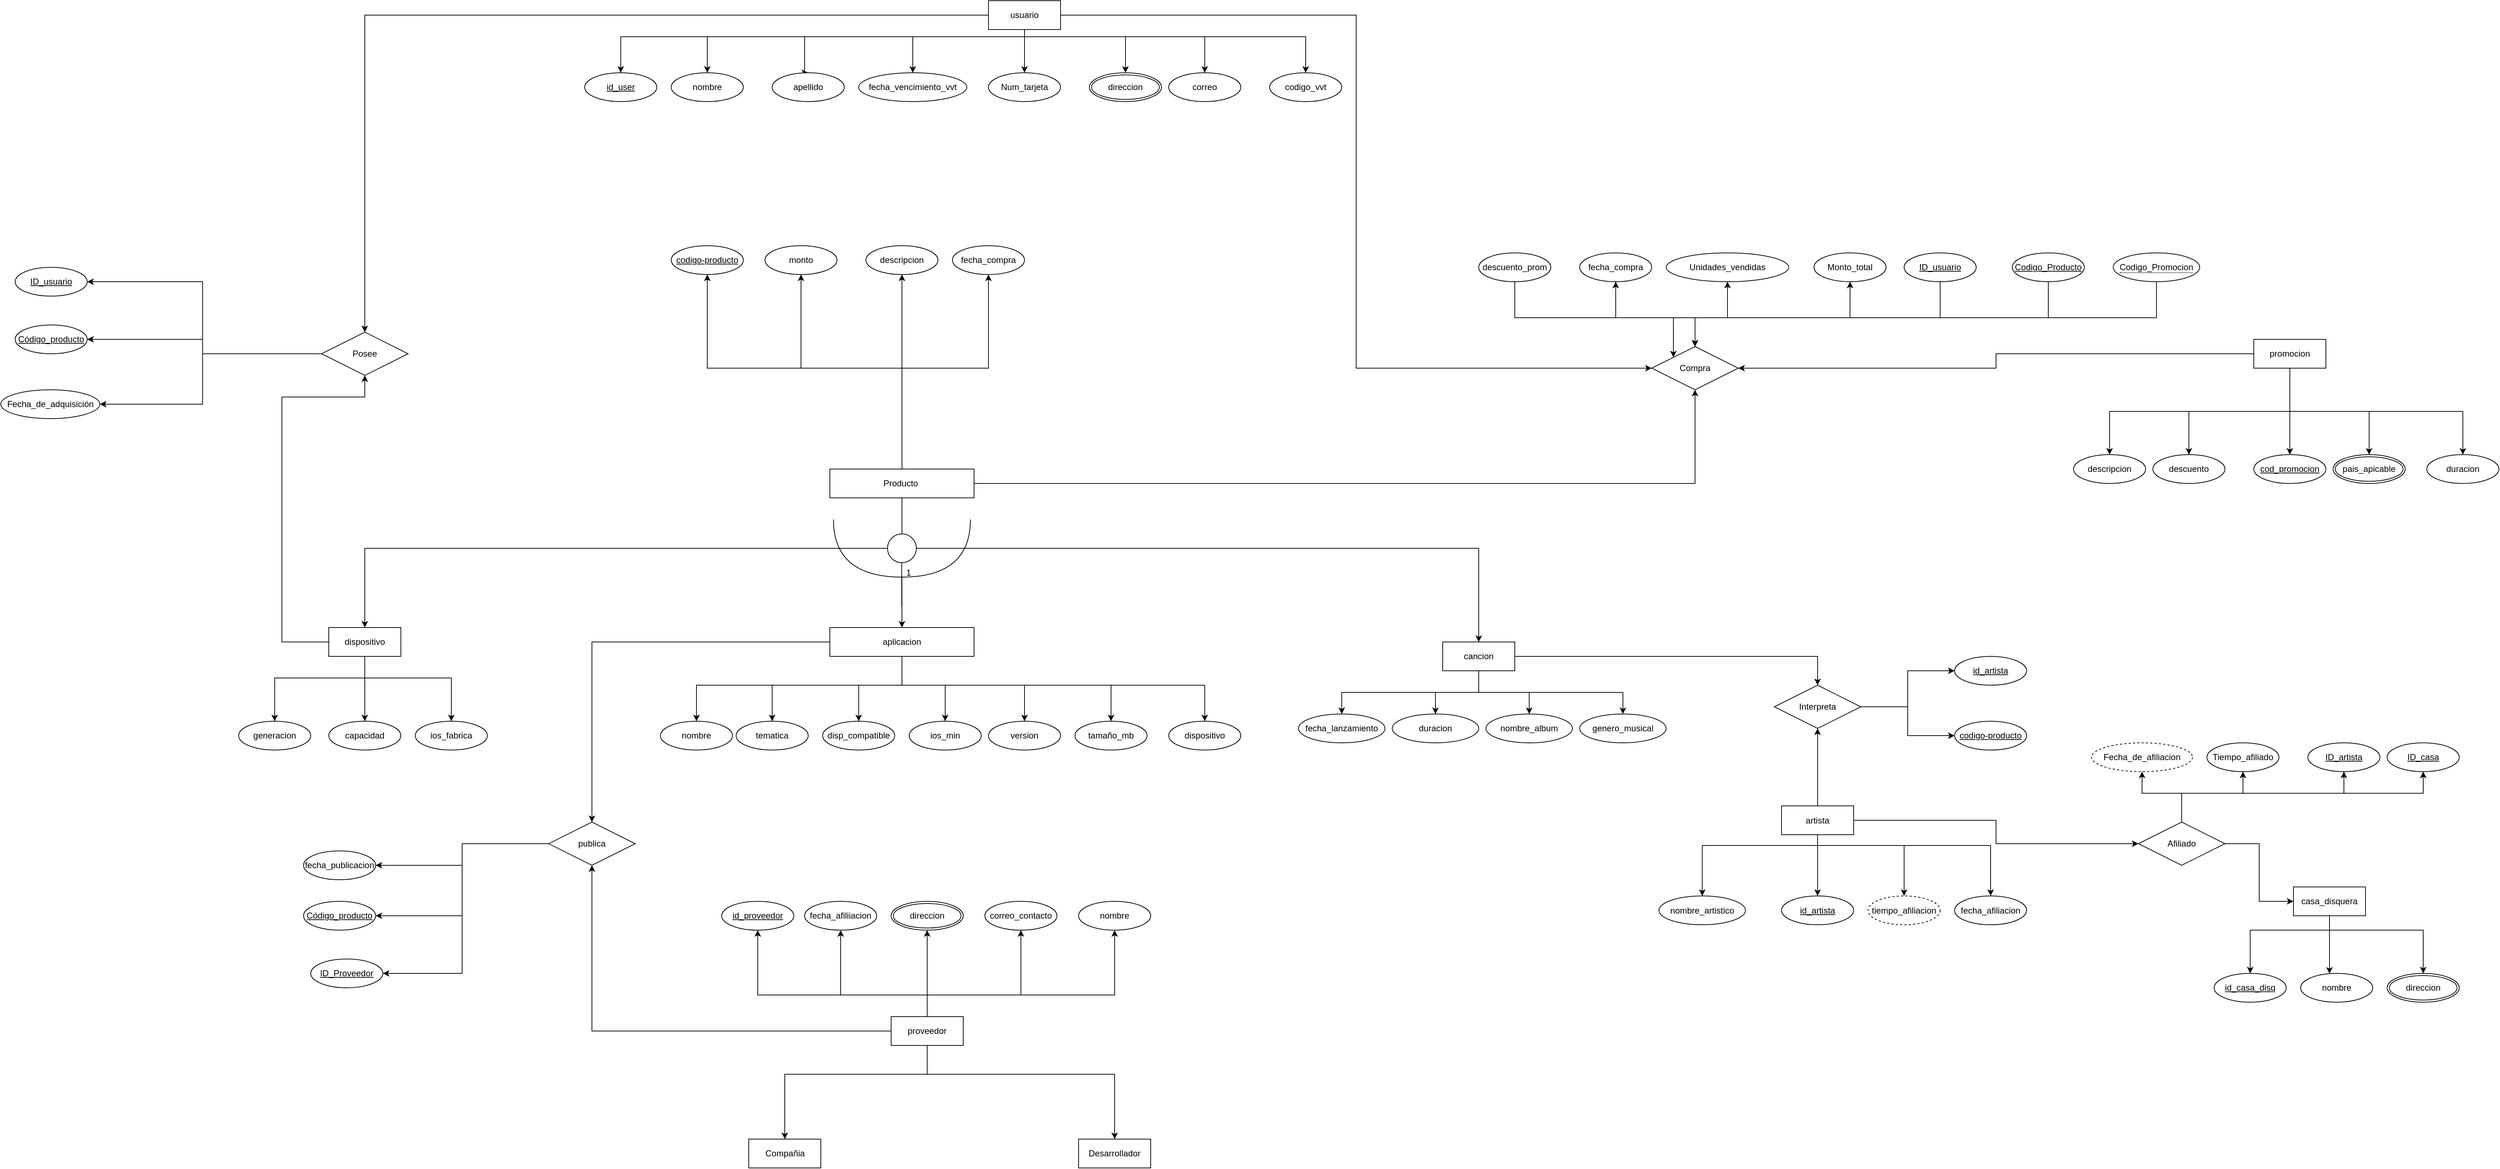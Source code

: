 <mxfile version="22.0.4" type="github">
  <diagram id="R2lEEEUBdFMjLlhIrx00" name="Page-1">
    <mxGraphModel dx="6270" dy="4031" grid="1" gridSize="10" guides="1" tooltips="1" connect="1" arrows="1" fold="1" page="1" pageScale="1" pageWidth="850" pageHeight="1100" math="0" shadow="0" extFonts="Permanent Marker^https://fonts.googleapis.com/css?family=Permanent+Marker">
      <root>
        <mxCell id="0" />
        <mxCell id="1" parent="0" />
        <mxCell id="okfHJRJLw9p0DzePVC-P-49" style="edgeStyle=orthogonalEdgeStyle;rounded=0;orthogonalLoop=1;jettySize=auto;html=1;entryX=0.5;entryY=0;entryDx=0;entryDy=0;" edge="1" parent="1" source="SSo1Bui5Lx6O3HchYfqY-19" target="okfHJRJLw9p0DzePVC-P-40">
          <mxGeometry relative="1" as="geometry">
            <Array as="points">
              <mxPoint x="-940" y="-510" />
              <mxPoint x="-1000" y="-510" />
            </Array>
          </mxGeometry>
        </mxCell>
        <mxCell id="okfHJRJLw9p0DzePVC-P-50" style="edgeStyle=orthogonalEdgeStyle;rounded=0;orthogonalLoop=1;jettySize=auto;html=1;entryX=0.5;entryY=0;entryDx=0;entryDy=0;" edge="1" parent="1" source="SSo1Bui5Lx6O3HchYfqY-19" target="okfHJRJLw9p0DzePVC-P-41">
          <mxGeometry relative="1" as="geometry">
            <Array as="points">
              <mxPoint x="-940" y="-510" />
              <mxPoint x="-880" y="-510" />
            </Array>
          </mxGeometry>
        </mxCell>
        <mxCell id="okfHJRJLw9p0DzePVC-P-51" style="edgeStyle=orthogonalEdgeStyle;rounded=0;orthogonalLoop=1;jettySize=auto;html=1;entryX=0.5;entryY=0;entryDx=0;entryDy=0;" edge="1" parent="1" source="SSo1Bui5Lx6O3HchYfqY-19" target="okfHJRJLw9p0DzePVC-P-39">
          <mxGeometry relative="1" as="geometry">
            <Array as="points">
              <mxPoint x="-940" y="-510" />
              <mxPoint x="-1120" y="-510" />
            </Array>
          </mxGeometry>
        </mxCell>
        <mxCell id="okfHJRJLw9p0DzePVC-P-52" style="edgeStyle=orthogonalEdgeStyle;rounded=0;orthogonalLoop=1;jettySize=auto;html=1;entryX=0.5;entryY=0;entryDx=0;entryDy=0;" edge="1" parent="1" source="SSo1Bui5Lx6O3HchYfqY-19" target="okfHJRJLw9p0DzePVC-P-37">
          <mxGeometry relative="1" as="geometry">
            <Array as="points">
              <mxPoint x="-940" y="-510" />
              <mxPoint x="-1225" y="-510" />
            </Array>
          </mxGeometry>
        </mxCell>
        <mxCell id="okfHJRJLw9p0DzePVC-P-53" style="edgeStyle=orthogonalEdgeStyle;rounded=0;orthogonalLoop=1;jettySize=auto;html=1;entryX=0.5;entryY=0;entryDx=0;entryDy=0;" edge="1" parent="1" source="SSo1Bui5Lx6O3HchYfqY-19" target="okfHJRJLw9p0DzePVC-P-42">
          <mxGeometry relative="1" as="geometry">
            <Array as="points">
              <mxPoint x="-940" y="-510" />
              <mxPoint x="-770" y="-510" />
            </Array>
          </mxGeometry>
        </mxCell>
        <mxCell id="okfHJRJLw9p0DzePVC-P-54" style="edgeStyle=orthogonalEdgeStyle;rounded=0;orthogonalLoop=1;jettySize=auto;html=1;entryX=0.5;entryY=0;entryDx=0;entryDy=0;" edge="1" parent="1" source="SSo1Bui5Lx6O3HchYfqY-19" target="okfHJRJLw9p0DzePVC-P-43">
          <mxGeometry relative="1" as="geometry">
            <Array as="points">
              <mxPoint x="-940" y="-510" />
              <mxPoint x="-650" y="-510" />
            </Array>
          </mxGeometry>
        </mxCell>
        <mxCell id="okfHJRJLw9p0DzePVC-P-55" style="edgeStyle=orthogonalEdgeStyle;rounded=0;orthogonalLoop=1;jettySize=auto;html=1;entryX=0.5;entryY=0;entryDx=0;entryDy=0;" edge="1" parent="1" source="SSo1Bui5Lx6O3HchYfqY-19" target="okfHJRJLw9p0DzePVC-P-44">
          <mxGeometry relative="1" as="geometry">
            <Array as="points">
              <mxPoint x="-940" y="-510" />
              <mxPoint x="-520" y="-510" />
            </Array>
          </mxGeometry>
        </mxCell>
        <mxCell id="okfHJRJLw9p0DzePVC-P-164" style="edgeStyle=orthogonalEdgeStyle;rounded=0;orthogonalLoop=1;jettySize=auto;html=1;entryX=0.5;entryY=0;entryDx=0;entryDy=0;" edge="1" parent="1" source="SSo1Bui5Lx6O3HchYfqY-19" target="okfHJRJLw9p0DzePVC-P-149">
          <mxGeometry relative="1" as="geometry" />
        </mxCell>
        <mxCell id="SSo1Bui5Lx6O3HchYfqY-19" value="aplicacion" style="whiteSpace=wrap;html=1;align=center;labelBackgroundColor=none;" parent="1" vertex="1">
          <mxGeometry x="-1040" y="-590" width="200" height="40" as="geometry" />
        </mxCell>
        <mxCell id="okfHJRJLw9p0DzePVC-P-72" style="edgeStyle=orthogonalEdgeStyle;rounded=0;orthogonalLoop=1;jettySize=auto;html=1;entryX=0.5;entryY=0;entryDx=0;entryDy=0;" edge="1" parent="1" source="SSo1Bui5Lx6O3HchYfqY-37" target="SSo1Bui5Lx6O3HchYfqY-38">
          <mxGeometry relative="1" as="geometry">
            <Array as="points">
              <mxPoint x="-770" y="-1410" />
              <mxPoint x="-1330" y="-1410" />
            </Array>
          </mxGeometry>
        </mxCell>
        <mxCell id="okfHJRJLw9p0DzePVC-P-75" style="edgeStyle=orthogonalEdgeStyle;rounded=0;orthogonalLoop=1;jettySize=auto;html=1;" edge="1" parent="1" source="SSo1Bui5Lx6O3HchYfqY-37" target="okfHJRJLw9p0DzePVC-P-71">
          <mxGeometry relative="1" as="geometry">
            <Array as="points">
              <mxPoint x="-770" y="-1410" />
              <mxPoint x="-1210" y="-1410" />
            </Array>
          </mxGeometry>
        </mxCell>
        <mxCell id="okfHJRJLw9p0DzePVC-P-76" style="edgeStyle=orthogonalEdgeStyle;rounded=0;orthogonalLoop=1;jettySize=auto;html=1;entryX=0.5;entryY=0;entryDx=0;entryDy=0;" edge="1" parent="1" source="SSo1Bui5Lx6O3HchYfqY-37" target="okfHJRJLw9p0DzePVC-P-84">
          <mxGeometry relative="1" as="geometry">
            <mxPoint x="-1075" y="-1360.0" as="targetPoint" />
            <Array as="points">
              <mxPoint x="-770" y="-1410" />
              <mxPoint x="-1075" y="-1410" />
            </Array>
          </mxGeometry>
        </mxCell>
        <mxCell id="okfHJRJLw9p0DzePVC-P-77" style="edgeStyle=orthogonalEdgeStyle;rounded=0;orthogonalLoop=1;jettySize=auto;html=1;entryX=0.5;entryY=0;entryDx=0;entryDy=0;" edge="1" parent="1" source="SSo1Bui5Lx6O3HchYfqY-37" target="okfHJRJLw9p0DzePVC-P-91">
          <mxGeometry relative="1" as="geometry">
            <mxPoint x="-925" y="-1360" as="targetPoint" />
            <Array as="points">
              <mxPoint x="-770" y="-1410" />
              <mxPoint x="-925" y="-1410" />
            </Array>
          </mxGeometry>
        </mxCell>
        <mxCell id="okfHJRJLw9p0DzePVC-P-78" style="edgeStyle=orthogonalEdgeStyle;rounded=0;orthogonalLoop=1;jettySize=auto;html=1;entryX=0.5;entryY=0;entryDx=0;entryDy=0;" edge="1" parent="1" source="SSo1Bui5Lx6O3HchYfqY-37" target="okfHJRJLw9p0DzePVC-P-83">
          <mxGeometry relative="1" as="geometry">
            <mxPoint x="-630" y="-1360.0" as="targetPoint" />
            <Array as="points">
              <mxPoint x="-770" y="-1410" />
              <mxPoint x="-630" y="-1410" />
            </Array>
          </mxGeometry>
        </mxCell>
        <mxCell id="okfHJRJLw9p0DzePVC-P-79" style="edgeStyle=orthogonalEdgeStyle;rounded=0;orthogonalLoop=1;jettySize=auto;html=1;entryX=0.5;entryY=0;entryDx=0;entryDy=0;" edge="1" parent="1" source="SSo1Bui5Lx6O3HchYfqY-37" target="SSo1Bui5Lx6O3HchYfqY-47">
          <mxGeometry relative="1" as="geometry">
            <Array as="points">
              <mxPoint x="-770" y="-1410" />
              <mxPoint x="-520" y="-1410" />
            </Array>
          </mxGeometry>
        </mxCell>
        <mxCell id="okfHJRJLw9p0DzePVC-P-82" style="edgeStyle=orthogonalEdgeStyle;rounded=0;orthogonalLoop=1;jettySize=auto;html=1;entryX=0.5;entryY=0;entryDx=0;entryDy=0;" edge="1" parent="1" source="SSo1Bui5Lx6O3HchYfqY-37" target="okfHJRJLw9p0DzePVC-P-85">
          <mxGeometry relative="1" as="geometry">
            <mxPoint x="-770" y="-1350.0" as="targetPoint" />
          </mxGeometry>
        </mxCell>
        <mxCell id="okfHJRJLw9p0DzePVC-P-89" style="edgeStyle=orthogonalEdgeStyle;rounded=0;orthogonalLoop=1;jettySize=auto;html=1;entryX=0.5;entryY=0;entryDx=0;entryDy=0;" edge="1" parent="1" source="SSo1Bui5Lx6O3HchYfqY-37" target="SSo1Bui5Lx6O3HchYfqY-52">
          <mxGeometry relative="1" as="geometry">
            <Array as="points">
              <mxPoint x="-770" y="-1410" />
              <mxPoint x="-380" y="-1410" />
            </Array>
          </mxGeometry>
        </mxCell>
        <mxCell id="okfHJRJLw9p0DzePVC-P-174" style="edgeStyle=orthogonalEdgeStyle;rounded=0;orthogonalLoop=1;jettySize=auto;html=1;entryX=0;entryY=0.5;entryDx=0;entryDy=0;" edge="1" parent="1" source="SSo1Bui5Lx6O3HchYfqY-37" target="okfHJRJLw9p0DzePVC-P-124">
          <mxGeometry relative="1" as="geometry" />
        </mxCell>
        <mxCell id="okfHJRJLw9p0DzePVC-P-176" style="edgeStyle=orthogonalEdgeStyle;rounded=0;orthogonalLoop=1;jettySize=auto;html=1;entryX=0.5;entryY=0;entryDx=0;entryDy=0;" edge="1" parent="1" source="SSo1Bui5Lx6O3HchYfqY-37" target="okfHJRJLw9p0DzePVC-P-175">
          <mxGeometry relative="1" as="geometry" />
        </mxCell>
        <mxCell id="SSo1Bui5Lx6O3HchYfqY-37" value="usuario" style="whiteSpace=wrap;html=1;align=center;labelBackgroundColor=none;" parent="1" vertex="1">
          <mxGeometry x="-820" y="-1460" width="100" height="40" as="geometry" />
        </mxCell>
        <mxCell id="SSo1Bui5Lx6O3HchYfqY-38" value="id_user" style="ellipse;whiteSpace=wrap;html=1;align=center;fontStyle=4;labelBackgroundColor=none;" parent="1" vertex="1">
          <mxGeometry x="-1380" y="-1360" width="100" height="40" as="geometry" />
        </mxCell>
        <mxCell id="SSo1Bui5Lx6O3HchYfqY-47" value="correo" style="ellipse;whiteSpace=wrap;html=1;align=center;labelBackgroundColor=none;" parent="1" vertex="1">
          <mxGeometry x="-570" y="-1360" width="100" height="40" as="geometry" />
        </mxCell>
        <mxCell id="SSo1Bui5Lx6O3HchYfqY-52" value="codigo_vvt" style="ellipse;whiteSpace=wrap;html=1;align=center;labelBackgroundColor=none;" parent="1" vertex="1">
          <mxGeometry x="-430" y="-1360" width="100" height="40" as="geometry" />
        </mxCell>
        <mxCell id="okfHJRJLw9p0DzePVC-P-32" style="edgeStyle=orthogonalEdgeStyle;rounded=0;orthogonalLoop=1;jettySize=auto;html=1;entryX=0.5;entryY=0;entryDx=0;entryDy=0;" edge="1" parent="1" source="SSo1Bui5Lx6O3HchYfqY-58" target="okfHJRJLw9p0DzePVC-P-31">
          <mxGeometry relative="1" as="geometry">
            <Array as="points">
              <mxPoint x="-1685" y="-520" />
              <mxPoint x="-1810" y="-520" />
            </Array>
          </mxGeometry>
        </mxCell>
        <mxCell id="okfHJRJLw9p0DzePVC-P-34" style="edgeStyle=orthogonalEdgeStyle;rounded=0;orthogonalLoop=1;jettySize=auto;html=1;entryX=0.5;entryY=0;entryDx=0;entryDy=0;" edge="1" parent="1" source="SSo1Bui5Lx6O3HchYfqY-58" target="okfHJRJLw9p0DzePVC-P-33">
          <mxGeometry relative="1" as="geometry" />
        </mxCell>
        <mxCell id="okfHJRJLw9p0DzePVC-P-36" style="edgeStyle=orthogonalEdgeStyle;rounded=0;orthogonalLoop=1;jettySize=auto;html=1;entryX=0.5;entryY=0;entryDx=0;entryDy=0;" edge="1" parent="1" source="SSo1Bui5Lx6O3HchYfqY-58" target="okfHJRJLw9p0DzePVC-P-35">
          <mxGeometry relative="1" as="geometry">
            <Array as="points">
              <mxPoint x="-1685" y="-520" />
              <mxPoint x="-1565" y="-520" />
            </Array>
          </mxGeometry>
        </mxCell>
        <mxCell id="okfHJRJLw9p0DzePVC-P-177" style="edgeStyle=orthogonalEdgeStyle;rounded=0;orthogonalLoop=1;jettySize=auto;html=1;entryX=0.5;entryY=1;entryDx=0;entryDy=0;" edge="1" parent="1" source="SSo1Bui5Lx6O3HchYfqY-58" target="okfHJRJLw9p0DzePVC-P-175">
          <mxGeometry relative="1" as="geometry">
            <Array as="points">
              <mxPoint x="-1800" y="-570" />
              <mxPoint x="-1800" y="-910" />
              <mxPoint x="-1685" y="-910" />
            </Array>
          </mxGeometry>
        </mxCell>
        <mxCell id="SSo1Bui5Lx6O3HchYfqY-58" value="dispositivo" style="whiteSpace=wrap;html=1;align=center;labelBackgroundColor=none;" parent="1" vertex="1">
          <mxGeometry x="-1735" y="-590" width="100" height="40" as="geometry" />
        </mxCell>
        <mxCell id="SSo1Bui5Lx6O3HchYfqY-87" style="edgeStyle=orthogonalEdgeStyle;rounded=0;orthogonalLoop=1;jettySize=auto;html=1;labelBackgroundColor=none;fontColor=default;" parent="1" source="SSo1Bui5Lx6O3HchYfqY-84" target="SSo1Bui5Lx6O3HchYfqY-86" edge="1">
          <mxGeometry relative="1" as="geometry" />
        </mxCell>
        <mxCell id="SSo1Bui5Lx6O3HchYfqY-90" style="edgeStyle=orthogonalEdgeStyle;rounded=0;orthogonalLoop=1;jettySize=auto;html=1;labelBackgroundColor=none;fontColor=default;entryX=0.5;entryY=0;entryDx=0;entryDy=0;" parent="1" source="SSo1Bui5Lx6O3HchYfqY-84" target="SSo1Bui5Lx6O3HchYfqY-89" edge="1">
          <mxGeometry relative="1" as="geometry">
            <Array as="points">
              <mxPoint x="985" y="-890" />
              <mxPoint x="1225" y="-890" />
            </Array>
          </mxGeometry>
        </mxCell>
        <mxCell id="SSo1Bui5Lx6O3HchYfqY-92" style="edgeStyle=orthogonalEdgeStyle;rounded=0;orthogonalLoop=1;jettySize=auto;html=1;labelBackgroundColor=none;fontColor=default;entryX=0.5;entryY=0;entryDx=0;entryDy=0;" parent="1" source="SSo1Bui5Lx6O3HchYfqY-84" target="SSo1Bui5Lx6O3HchYfqY-91" edge="1">
          <mxGeometry relative="1" as="geometry">
            <Array as="points">
              <mxPoint x="985" y="-890" />
              <mxPoint x="735" y="-890" />
            </Array>
          </mxGeometry>
        </mxCell>
        <mxCell id="SSo1Bui5Lx6O3HchYfqY-94" style="edgeStyle=orthogonalEdgeStyle;rounded=0;orthogonalLoop=1;jettySize=auto;html=1;labelBackgroundColor=none;fontColor=default;" parent="1" source="SSo1Bui5Lx6O3HchYfqY-84" target="SSo1Bui5Lx6O3HchYfqY-93" edge="1">
          <mxGeometry relative="1" as="geometry">
            <Array as="points">
              <mxPoint x="985" y="-890" />
              <mxPoint x="845" y="-890" />
            </Array>
          </mxGeometry>
        </mxCell>
        <mxCell id="jsPNZrVTcMgxIfO3t_Fd-16" style="edgeStyle=orthogonalEdgeStyle;rounded=0;orthogonalLoop=1;jettySize=auto;html=1;entryX=0.5;entryY=0;entryDx=0;entryDy=0;labelBackgroundColor=none;fontColor=default;" parent="1" source="SSo1Bui5Lx6O3HchYfqY-84" target="jsPNZrVTcMgxIfO3t_Fd-15" edge="1">
          <mxGeometry relative="1" as="geometry">
            <Array as="points">
              <mxPoint x="985" y="-890" />
              <mxPoint x="1095" y="-890" />
            </Array>
          </mxGeometry>
        </mxCell>
        <mxCell id="okfHJRJLw9p0DzePVC-P-147" style="edgeStyle=orthogonalEdgeStyle;rounded=0;orthogonalLoop=1;jettySize=auto;html=1;entryX=1;entryY=0.5;entryDx=0;entryDy=0;" edge="1" parent="1" source="SSo1Bui5Lx6O3HchYfqY-84" target="okfHJRJLw9p0DzePVC-P-124">
          <mxGeometry relative="1" as="geometry" />
        </mxCell>
        <mxCell id="SSo1Bui5Lx6O3HchYfqY-84" value="promocion" style="whiteSpace=wrap;html=1;align=center;labelBackgroundColor=none;" parent="1" vertex="1">
          <mxGeometry x="935" y="-990" width="100" height="40" as="geometry" />
        </mxCell>
        <mxCell id="SSo1Bui5Lx6O3HchYfqY-86" value="cod_promocion" style="ellipse;whiteSpace=wrap;html=1;align=center;fontStyle=4;labelBackgroundColor=none;" parent="1" vertex="1">
          <mxGeometry x="935" y="-830" width="100" height="40" as="geometry" />
        </mxCell>
        <mxCell id="SSo1Bui5Lx6O3HchYfqY-89" value="duracion" style="ellipse;whiteSpace=wrap;html=1;align=center;labelBackgroundColor=none;" parent="1" vertex="1">
          <mxGeometry x="1175" y="-830" width="100" height="40" as="geometry" />
        </mxCell>
        <mxCell id="SSo1Bui5Lx6O3HchYfqY-91" value="descripcion" style="ellipse;whiteSpace=wrap;html=1;align=center;labelBackgroundColor=none;" parent="1" vertex="1">
          <mxGeometry x="685" y="-830" width="100" height="40" as="geometry" />
        </mxCell>
        <mxCell id="SSo1Bui5Lx6O3HchYfqY-93" value="descuento" style="ellipse;whiteSpace=wrap;html=1;align=center;labelBackgroundColor=none;" parent="1" vertex="1">
          <mxGeometry x="795" y="-830" width="100" height="40" as="geometry" />
        </mxCell>
        <mxCell id="okfHJRJLw9p0DzePVC-P-61" style="edgeStyle=orthogonalEdgeStyle;rounded=0;orthogonalLoop=1;jettySize=auto;html=1;entryX=0.5;entryY=0;entryDx=0;entryDy=0;" edge="1" parent="1" source="SSo1Bui5Lx6O3HchYfqY-98" target="okfHJRJLw9p0DzePVC-P-56">
          <mxGeometry relative="1" as="geometry">
            <Array as="points">
              <mxPoint x="-140" y="-500" />
              <mxPoint x="-330" y="-500" />
            </Array>
          </mxGeometry>
        </mxCell>
        <mxCell id="okfHJRJLw9p0DzePVC-P-62" style="edgeStyle=orthogonalEdgeStyle;rounded=0;orthogonalLoop=1;jettySize=auto;html=1;entryX=0.5;entryY=0;entryDx=0;entryDy=0;" edge="1" parent="1" source="SSo1Bui5Lx6O3HchYfqY-98" target="okfHJRJLw9p0DzePVC-P-57">
          <mxGeometry relative="1" as="geometry" />
        </mxCell>
        <mxCell id="okfHJRJLw9p0DzePVC-P-63" style="edgeStyle=orthogonalEdgeStyle;rounded=0;orthogonalLoop=1;jettySize=auto;html=1;entryX=0.5;entryY=0;entryDx=0;entryDy=0;" edge="1" parent="1" source="SSo1Bui5Lx6O3HchYfqY-98" target="okfHJRJLw9p0DzePVC-P-58">
          <mxGeometry relative="1" as="geometry" />
        </mxCell>
        <mxCell id="okfHJRJLw9p0DzePVC-P-64" style="edgeStyle=orthogonalEdgeStyle;rounded=0;orthogonalLoop=1;jettySize=auto;html=1;" edge="1" parent="1" source="SSo1Bui5Lx6O3HchYfqY-98" target="okfHJRJLw9p0DzePVC-P-59">
          <mxGeometry relative="1" as="geometry">
            <Array as="points">
              <mxPoint x="-140" y="-500" />
              <mxPoint x="60" y="-500" />
            </Array>
          </mxGeometry>
        </mxCell>
        <mxCell id="okfHJRJLw9p0DzePVC-P-188" style="edgeStyle=orthogonalEdgeStyle;rounded=0;orthogonalLoop=1;jettySize=auto;html=1;entryX=0.5;entryY=0;entryDx=0;entryDy=0;" edge="1" parent="1" source="SSo1Bui5Lx6O3HchYfqY-98" target="okfHJRJLw9p0DzePVC-P-161">
          <mxGeometry relative="1" as="geometry" />
        </mxCell>
        <mxCell id="SSo1Bui5Lx6O3HchYfqY-98" value="cancion" style="whiteSpace=wrap;html=1;align=center;labelBackgroundColor=none;" parent="1" vertex="1">
          <mxGeometry x="-190" y="-570" width="100" height="40" as="geometry" />
        </mxCell>
        <mxCell id="SSo1Bui5Lx6O3HchYfqY-126" style="edgeStyle=orthogonalEdgeStyle;rounded=0;orthogonalLoop=1;jettySize=auto;html=1;labelBackgroundColor=none;fontColor=default;entryX=0.5;entryY=0;entryDx=0;entryDy=0;" parent="1" source="SSo1Bui5Lx6O3HchYfqY-113" target="SSo1Bui5Lx6O3HchYfqY-122" edge="1">
          <mxGeometry relative="1" as="geometry">
            <Array as="points">
              <mxPoint x="330" y="-287.5" />
              <mxPoint x="450" y="-287.5" />
            </Array>
          </mxGeometry>
        </mxCell>
        <mxCell id="okfHJRJLw9p0DzePVC-P-92" style="edgeStyle=orthogonalEdgeStyle;rounded=0;orthogonalLoop=1;jettySize=auto;html=1;entryX=0.5;entryY=0;entryDx=0;entryDy=0;" edge="1" parent="1" source="SSo1Bui5Lx6O3HchYfqY-113" target="SSo1Bui5Lx6O3HchYfqY-114">
          <mxGeometry relative="1" as="geometry" />
        </mxCell>
        <mxCell id="okfHJRJLw9p0DzePVC-P-93" style="edgeStyle=orthogonalEdgeStyle;rounded=0;orthogonalLoop=1;jettySize=auto;html=1;entryX=0.5;entryY=0;entryDx=0;entryDy=0;" edge="1" parent="1" source="SSo1Bui5Lx6O3HchYfqY-113" target="SSo1Bui5Lx6O3HchYfqY-116">
          <mxGeometry relative="1" as="geometry">
            <Array as="points">
              <mxPoint x="330" y="-287.5" />
              <mxPoint x="170" y="-287.5" />
            </Array>
          </mxGeometry>
        </mxCell>
        <mxCell id="okfHJRJLw9p0DzePVC-P-95" style="edgeStyle=orthogonalEdgeStyle;rounded=0;orthogonalLoop=1;jettySize=auto;html=1;entryX=0.5;entryY=0;entryDx=0;entryDy=0;" edge="1" parent="1" source="SSo1Bui5Lx6O3HchYfqY-113" target="SSo1Bui5Lx6O3HchYfqY-119">
          <mxGeometry relative="1" as="geometry">
            <Array as="points">
              <mxPoint x="330" y="-287.5" />
              <mxPoint x="570" y="-287.5" />
            </Array>
          </mxGeometry>
        </mxCell>
        <mxCell id="okfHJRJLw9p0DzePVC-P-189" style="edgeStyle=orthogonalEdgeStyle;rounded=0;orthogonalLoop=1;jettySize=auto;html=1;entryX=0.5;entryY=1;entryDx=0;entryDy=0;" edge="1" parent="1" source="SSo1Bui5Lx6O3HchYfqY-113" target="okfHJRJLw9p0DzePVC-P-161">
          <mxGeometry relative="1" as="geometry" />
        </mxCell>
        <mxCell id="okfHJRJLw9p0DzePVC-P-195" style="edgeStyle=orthogonalEdgeStyle;rounded=0;orthogonalLoop=1;jettySize=auto;html=1;entryX=0;entryY=0.5;entryDx=0;entryDy=0;" edge="1" parent="1" source="SSo1Bui5Lx6O3HchYfqY-113" target="okfHJRJLw9p0DzePVC-P-194">
          <mxGeometry relative="1" as="geometry" />
        </mxCell>
        <mxCell id="SSo1Bui5Lx6O3HchYfqY-113" value="artista&lt;br&gt;" style="whiteSpace=wrap;html=1;align=center;labelBackgroundColor=none;" parent="1" vertex="1">
          <mxGeometry x="280" y="-342.5" width="100" height="40" as="geometry" />
        </mxCell>
        <mxCell id="SSo1Bui5Lx6O3HchYfqY-114" value="id_artista" style="ellipse;whiteSpace=wrap;html=1;align=center;fontStyle=4;labelBackgroundColor=none;" parent="1" vertex="1">
          <mxGeometry x="280" y="-217.5" width="100" height="40" as="geometry" />
        </mxCell>
        <mxCell id="SSo1Bui5Lx6O3HchYfqY-116" value="nombre_artistico" style="ellipse;whiteSpace=wrap;html=1;align=center;labelBackgroundColor=none;" parent="1" vertex="1">
          <mxGeometry x="110" y="-217.5" width="120" height="40" as="geometry" />
        </mxCell>
        <mxCell id="SSo1Bui5Lx6O3HchYfqY-119" value="fecha_afiliacion" style="ellipse;whiteSpace=wrap;html=1;align=center;labelBackgroundColor=none;" parent="1" vertex="1">
          <mxGeometry x="520" y="-217.5" width="100" height="40" as="geometry" />
        </mxCell>
        <mxCell id="SSo1Bui5Lx6O3HchYfqY-122" value="tiempo_afiliacion" style="ellipse;whiteSpace=wrap;html=1;align=center;dashed=1;labelBackgroundColor=none;" parent="1" vertex="1">
          <mxGeometry x="400" y="-217.5" width="100" height="40" as="geometry" />
        </mxCell>
        <mxCell id="SSo1Bui5Lx6O3HchYfqY-129" style="edgeStyle=orthogonalEdgeStyle;rounded=0;orthogonalLoop=1;jettySize=auto;html=1;entryX=0.5;entryY=0;entryDx=0;entryDy=0;labelBackgroundColor=none;fontColor=default;" parent="1" source="SSo1Bui5Lx6O3HchYfqY-127" target="SSo1Bui5Lx6O3HchYfqY-128" edge="1">
          <mxGeometry relative="1" as="geometry">
            <Array as="points">
              <mxPoint x="1040" y="-170" />
              <mxPoint x="930" y="-170" />
            </Array>
          </mxGeometry>
        </mxCell>
        <mxCell id="SSo1Bui5Lx6O3HchYfqY-131" style="edgeStyle=orthogonalEdgeStyle;rounded=0;orthogonalLoop=1;jettySize=auto;html=1;labelBackgroundColor=none;fontColor=default;" parent="1" source="SSo1Bui5Lx6O3HchYfqY-127" target="SSo1Bui5Lx6O3HchYfqY-130" edge="1">
          <mxGeometry relative="1" as="geometry">
            <Array as="points">
              <mxPoint x="1040" y="-140" />
              <mxPoint x="1040" y="-140" />
            </Array>
          </mxGeometry>
        </mxCell>
        <mxCell id="SSo1Bui5Lx6O3HchYfqY-133" style="edgeStyle=orthogonalEdgeStyle;rounded=0;orthogonalLoop=1;jettySize=auto;html=1;entryX=0.5;entryY=0;entryDx=0;entryDy=0;labelBackgroundColor=none;fontColor=default;" parent="1" source="SSo1Bui5Lx6O3HchYfqY-127" target="SSo1Bui5Lx6O3HchYfqY-132" edge="1">
          <mxGeometry relative="1" as="geometry">
            <Array as="points">
              <mxPoint x="1040" y="-170" />
              <mxPoint x="1170" y="-170" />
            </Array>
          </mxGeometry>
        </mxCell>
        <mxCell id="SSo1Bui5Lx6O3HchYfqY-127" value="casa_disquera" style="whiteSpace=wrap;html=1;align=center;labelBackgroundColor=none;" parent="1" vertex="1">
          <mxGeometry x="990" y="-230" width="100" height="40" as="geometry" />
        </mxCell>
        <mxCell id="SSo1Bui5Lx6O3HchYfqY-128" value="id_casa_disq" style="ellipse;whiteSpace=wrap;html=1;align=center;fontStyle=4;labelBackgroundColor=none;" parent="1" vertex="1">
          <mxGeometry x="880" y="-110" width="100" height="40" as="geometry" />
        </mxCell>
        <mxCell id="SSo1Bui5Lx6O3HchYfqY-130" value="nombre" style="ellipse;whiteSpace=wrap;html=1;align=center;labelBackgroundColor=none;" parent="1" vertex="1">
          <mxGeometry x="1000" y="-110" width="100" height="40" as="geometry" />
        </mxCell>
        <mxCell id="SSo1Bui5Lx6O3HchYfqY-132" value="direccion" style="ellipse;shape=doubleEllipse;margin=3;whiteSpace=wrap;html=1;align=center;labelBackgroundColor=none;" parent="1" vertex="1">
          <mxGeometry x="1120" y="-110" width="100" height="40" as="geometry" />
        </mxCell>
        <mxCell id="jsPNZrVTcMgxIfO3t_Fd-15" value="pais_apicable" style="ellipse;shape=doubleEllipse;margin=3;whiteSpace=wrap;html=1;align=center;labelBackgroundColor=none;" parent="1" vertex="1">
          <mxGeometry x="1045" y="-830" width="100" height="40" as="geometry" />
        </mxCell>
        <mxCell id="okfHJRJLw9p0DzePVC-P-10" style="edgeStyle=orthogonalEdgeStyle;rounded=0;orthogonalLoop=1;jettySize=auto;html=1;entryX=0.5;entryY=1;entryDx=0;entryDy=0;" edge="1" parent="1" source="okfHJRJLw9p0DzePVC-P-1" target="okfHJRJLw9p0DzePVC-P-9">
          <mxGeometry relative="1" as="geometry" />
        </mxCell>
        <mxCell id="okfHJRJLw9p0DzePVC-P-20" style="edgeStyle=orthogonalEdgeStyle;rounded=0;orthogonalLoop=1;jettySize=auto;html=1;entryX=0.5;entryY=1;entryDx=0;entryDy=0;" edge="1" parent="1" source="okfHJRJLw9p0DzePVC-P-1" target="okfHJRJLw9p0DzePVC-P-23">
          <mxGeometry relative="1" as="geometry">
            <mxPoint x="-1210.0" y="-1080" as="targetPoint" />
            <Array as="points">
              <mxPoint x="-940" y="-950" />
              <mxPoint x="-1210" y="-950" />
            </Array>
          </mxGeometry>
        </mxCell>
        <mxCell id="okfHJRJLw9p0DzePVC-P-21" style="edgeStyle=orthogonalEdgeStyle;rounded=0;orthogonalLoop=1;jettySize=auto;html=1;entryX=0.5;entryY=1;entryDx=0;entryDy=0;" edge="1" parent="1" source="okfHJRJLw9p0DzePVC-P-1" target="okfHJRJLw9p0DzePVC-P-13">
          <mxGeometry relative="1" as="geometry">
            <Array as="points">
              <mxPoint x="-940" y="-950" />
              <mxPoint x="-820" y="-950" />
            </Array>
          </mxGeometry>
        </mxCell>
        <mxCell id="okfHJRJLw9p0DzePVC-P-26" style="edgeStyle=orthogonalEdgeStyle;rounded=0;orthogonalLoop=1;jettySize=auto;html=1;entryX=0.5;entryY=1;entryDx=0;entryDy=0;" edge="1" parent="1" source="okfHJRJLw9p0DzePVC-P-1" target="okfHJRJLw9p0DzePVC-P-24">
          <mxGeometry relative="1" as="geometry">
            <Array as="points">
              <mxPoint x="-940" y="-950" />
              <mxPoint x="-1080" y="-950" />
            </Array>
          </mxGeometry>
        </mxCell>
        <mxCell id="okfHJRJLw9p0DzePVC-P-45" style="edgeStyle=orthogonalEdgeStyle;rounded=0;orthogonalLoop=1;jettySize=auto;html=1;entryX=0.5;entryY=0;entryDx=0;entryDy=0;" edge="1" parent="1" source="okfHJRJLw9p0DzePVC-P-1" target="SSo1Bui5Lx6O3HchYfqY-58">
          <mxGeometry relative="1" as="geometry">
            <Array as="points">
              <mxPoint x="-940" y="-700" />
              <mxPoint x="-1685" y="-700" />
            </Array>
          </mxGeometry>
        </mxCell>
        <mxCell id="okfHJRJLw9p0DzePVC-P-46" style="edgeStyle=orthogonalEdgeStyle;rounded=0;orthogonalLoop=1;jettySize=auto;html=1;entryX=0.5;entryY=0;entryDx=0;entryDy=0;" edge="1" parent="1" source="okfHJRJLw9p0DzePVC-P-67" target="SSo1Bui5Lx6O3HchYfqY-19">
          <mxGeometry relative="1" as="geometry" />
        </mxCell>
        <mxCell id="okfHJRJLw9p0DzePVC-P-60" style="edgeStyle=orthogonalEdgeStyle;rounded=0;orthogonalLoop=1;jettySize=auto;html=1;entryX=0.5;entryY=0;entryDx=0;entryDy=0;" edge="1" parent="1" source="okfHJRJLw9p0DzePVC-P-65" target="SSo1Bui5Lx6O3HchYfqY-98">
          <mxGeometry relative="1" as="geometry">
            <Array as="points" />
          </mxGeometry>
        </mxCell>
        <mxCell id="okfHJRJLw9p0DzePVC-P-173" style="edgeStyle=orthogonalEdgeStyle;rounded=0;orthogonalLoop=1;jettySize=auto;html=1;entryX=0.5;entryY=1;entryDx=0;entryDy=0;" edge="1" parent="1" source="okfHJRJLw9p0DzePVC-P-1" target="okfHJRJLw9p0DzePVC-P-124">
          <mxGeometry relative="1" as="geometry" />
        </mxCell>
        <mxCell id="okfHJRJLw9p0DzePVC-P-1" value="Producto&amp;nbsp;" style="whiteSpace=wrap;html=1;align=center;labelBackgroundColor=none;" vertex="1" parent="1">
          <mxGeometry x="-1040" y="-810" width="200" height="40" as="geometry" />
        </mxCell>
        <mxCell id="okfHJRJLw9p0DzePVC-P-9" value="descripcion" style="ellipse;whiteSpace=wrap;html=1;align=center;" vertex="1" parent="1">
          <mxGeometry x="-990" y="-1120" width="100" height="40" as="geometry" />
        </mxCell>
        <mxCell id="okfHJRJLw9p0DzePVC-P-13" value="fecha_compra" style="ellipse;whiteSpace=wrap;html=1;align=center;" vertex="1" parent="1">
          <mxGeometry x="-870" y="-1120" width="100" height="40" as="geometry" />
        </mxCell>
        <mxCell id="okfHJRJLw9p0DzePVC-P-23" value="codigo-producto" style="ellipse;whiteSpace=wrap;html=1;align=center;fontStyle=4;" vertex="1" parent="1">
          <mxGeometry x="-1260" y="-1120" width="100" height="40" as="geometry" />
        </mxCell>
        <mxCell id="okfHJRJLw9p0DzePVC-P-24" value="monto" style="ellipse;whiteSpace=wrap;html=1;align=center;" vertex="1" parent="1">
          <mxGeometry x="-1130" y="-1120" width="100" height="40" as="geometry" />
        </mxCell>
        <mxCell id="okfHJRJLw9p0DzePVC-P-31" value="generacion" style="ellipse;whiteSpace=wrap;html=1;align=center;" vertex="1" parent="1">
          <mxGeometry x="-1860" y="-460" width="100" height="40" as="geometry" />
        </mxCell>
        <mxCell id="okfHJRJLw9p0DzePVC-P-33" value="capacidad" style="ellipse;whiteSpace=wrap;html=1;align=center;" vertex="1" parent="1">
          <mxGeometry x="-1735" y="-460" width="100" height="40" as="geometry" />
        </mxCell>
        <mxCell id="okfHJRJLw9p0DzePVC-P-35" value="ios_fabrica" style="ellipse;whiteSpace=wrap;html=1;align=center;" vertex="1" parent="1">
          <mxGeometry x="-1615" y="-460" width="100" height="40" as="geometry" />
        </mxCell>
        <mxCell id="okfHJRJLw9p0DzePVC-P-37" value="nombre" style="ellipse;whiteSpace=wrap;html=1;align=center;" vertex="1" parent="1">
          <mxGeometry x="-1275" y="-460" width="100" height="40" as="geometry" />
        </mxCell>
        <mxCell id="okfHJRJLw9p0DzePVC-P-39" value="tematica" style="ellipse;whiteSpace=wrap;html=1;align=center;" vertex="1" parent="1">
          <mxGeometry x="-1170" y="-460" width="100" height="40" as="geometry" />
        </mxCell>
        <mxCell id="okfHJRJLw9p0DzePVC-P-40" value="disp_compatible" style="ellipse;whiteSpace=wrap;html=1;align=center;" vertex="1" parent="1">
          <mxGeometry x="-1050" y="-460" width="100" height="40" as="geometry" />
        </mxCell>
        <mxCell id="okfHJRJLw9p0DzePVC-P-41" value="ios_min" style="ellipse;whiteSpace=wrap;html=1;align=center;" vertex="1" parent="1">
          <mxGeometry x="-930" y="-460" width="100" height="40" as="geometry" />
        </mxCell>
        <mxCell id="okfHJRJLw9p0DzePVC-P-42" value="version" style="ellipse;whiteSpace=wrap;html=1;align=center;" vertex="1" parent="1">
          <mxGeometry x="-820" y="-460" width="100" height="40" as="geometry" />
        </mxCell>
        <mxCell id="okfHJRJLw9p0DzePVC-P-43" value="tamaño_mb" style="ellipse;whiteSpace=wrap;html=1;align=center;" vertex="1" parent="1">
          <mxGeometry x="-700" y="-460" width="100" height="40" as="geometry" />
        </mxCell>
        <mxCell id="okfHJRJLw9p0DzePVC-P-44" value="dispositivo" style="ellipse;whiteSpace=wrap;html=1;align=center;" vertex="1" parent="1">
          <mxGeometry x="-570" y="-460" width="100" height="40" as="geometry" />
        </mxCell>
        <mxCell id="okfHJRJLw9p0DzePVC-P-56" value="fecha_lanzamiento" style="ellipse;whiteSpace=wrap;html=1;align=center;" vertex="1" parent="1">
          <mxGeometry x="-390" y="-470" width="120" height="40" as="geometry" />
        </mxCell>
        <mxCell id="okfHJRJLw9p0DzePVC-P-57" value="duracion" style="ellipse;whiteSpace=wrap;html=1;align=center;" vertex="1" parent="1">
          <mxGeometry x="-260" y="-470" width="120" height="40" as="geometry" />
        </mxCell>
        <mxCell id="okfHJRJLw9p0DzePVC-P-58" value="nombre_album" style="ellipse;whiteSpace=wrap;html=1;align=center;" vertex="1" parent="1">
          <mxGeometry x="-130" y="-470" width="120" height="40" as="geometry" />
        </mxCell>
        <mxCell id="okfHJRJLw9p0DzePVC-P-59" value="genero_musical" style="ellipse;whiteSpace=wrap;html=1;align=center;" vertex="1" parent="1">
          <mxGeometry y="-470" width="120" height="40" as="geometry" />
        </mxCell>
        <mxCell id="okfHJRJLw9p0DzePVC-P-65" value="" style="ellipse;whiteSpace=wrap;html=1;aspect=fixed;" vertex="1" parent="1">
          <mxGeometry x="-960" y="-720" width="40" height="40" as="geometry" />
        </mxCell>
        <mxCell id="okfHJRJLw9p0DzePVC-P-67" value="" style="shape=requiredInterface;html=1;verticalLabelPosition=bottom;sketch=0;rotation=90;" vertex="1" parent="1">
          <mxGeometry x="-980" y="-795" width="80" height="190" as="geometry" />
        </mxCell>
        <mxCell id="okfHJRJLw9p0DzePVC-P-69" value="" style="endArrow=none;html=1;rounded=0;" edge="1" parent="1">
          <mxGeometry width="50" height="50" relative="1" as="geometry">
            <mxPoint x="-940.3" y="-620" as="sourcePoint" />
            <mxPoint x="-940.3" y="-680" as="targetPoint" />
          </mxGeometry>
        </mxCell>
        <mxCell id="okfHJRJLw9p0DzePVC-P-70" value="1" style="text;strokeColor=none;fillColor=none;spacingLeft=4;spacingRight=4;overflow=hidden;rotatable=0;points=[[0,0.5],[1,0.5]];portConstraint=eastwest;fontSize=12;whiteSpace=wrap;html=1;" vertex="1" parent="1">
          <mxGeometry x="-940" y="-680" width="40" height="30" as="geometry" />
        </mxCell>
        <mxCell id="okfHJRJLw9p0DzePVC-P-71" value="nombre" style="ellipse;whiteSpace=wrap;html=1;align=center;" vertex="1" parent="1">
          <mxGeometry x="-1260" y="-1360" width="100" height="40" as="geometry" />
        </mxCell>
        <mxCell id="okfHJRJLw9p0DzePVC-P-83" value="direccion" style="ellipse;shape=doubleEllipse;margin=3;whiteSpace=wrap;html=1;align=center;labelBackgroundColor=none;" vertex="1" parent="1">
          <mxGeometry x="-680" y="-1360" width="100" height="40" as="geometry" />
        </mxCell>
        <mxCell id="okfHJRJLw9p0DzePVC-P-84" value="apellido" style="ellipse;whiteSpace=wrap;html=1;align=center;labelBackgroundColor=none;" vertex="1" parent="1">
          <mxGeometry x="-1120" y="-1360" width="100" height="40" as="geometry" />
        </mxCell>
        <mxCell id="okfHJRJLw9p0DzePVC-P-85" value="Num_tarjeta" style="ellipse;whiteSpace=wrap;html=1;align=center;labelBackgroundColor=none;" vertex="1" parent="1">
          <mxGeometry x="-820" y="-1360" width="100" height="40" as="geometry" />
        </mxCell>
        <mxCell id="okfHJRJLw9p0DzePVC-P-91" value="fecha_vencimiento_vvt" style="ellipse;whiteSpace=wrap;html=1;align=center;" vertex="1" parent="1">
          <mxGeometry x="-1000" y="-1360" width="150" height="40" as="geometry" />
        </mxCell>
        <mxCell id="okfHJRJLw9p0DzePVC-P-114" style="edgeStyle=orthogonalEdgeStyle;rounded=0;orthogonalLoop=1;jettySize=auto;html=1;entryX=0.5;entryY=1;entryDx=0;entryDy=0;" edge="1" parent="1" source="okfHJRJLw9p0DzePVC-P-97" target="okfHJRJLw9p0DzePVC-P-104">
          <mxGeometry relative="1" as="geometry" />
        </mxCell>
        <mxCell id="okfHJRJLw9p0DzePVC-P-115" style="edgeStyle=orthogonalEdgeStyle;rounded=0;orthogonalLoop=1;jettySize=auto;html=1;entryX=0.5;entryY=1;entryDx=0;entryDy=0;" edge="1" parent="1" source="okfHJRJLw9p0DzePVC-P-97" target="okfHJRJLw9p0DzePVC-P-105">
          <mxGeometry relative="1" as="geometry">
            <Array as="points">
              <mxPoint x="-904.5" y="-80" />
              <mxPoint x="-774.5" y="-80" />
            </Array>
          </mxGeometry>
        </mxCell>
        <mxCell id="okfHJRJLw9p0DzePVC-P-116" style="edgeStyle=orthogonalEdgeStyle;rounded=0;orthogonalLoop=1;jettySize=auto;html=1;entryX=0.5;entryY=1;entryDx=0;entryDy=0;" edge="1" parent="1" source="okfHJRJLw9p0DzePVC-P-97" target="okfHJRJLw9p0DzePVC-P-103">
          <mxGeometry relative="1" as="geometry">
            <Array as="points">
              <mxPoint x="-904.5" y="-80" />
              <mxPoint x="-1024.5" y="-80" />
            </Array>
          </mxGeometry>
        </mxCell>
        <mxCell id="okfHJRJLw9p0DzePVC-P-117" style="edgeStyle=orthogonalEdgeStyle;rounded=0;orthogonalLoop=1;jettySize=auto;html=1;entryX=0.5;entryY=1;entryDx=0;entryDy=0;" edge="1" parent="1" source="okfHJRJLw9p0DzePVC-P-97" target="okfHJRJLw9p0DzePVC-P-101">
          <mxGeometry relative="1" as="geometry">
            <Array as="points">
              <mxPoint x="-904.5" y="-80" />
              <mxPoint x="-1139.5" y="-80" />
            </Array>
          </mxGeometry>
        </mxCell>
        <mxCell id="okfHJRJLw9p0DzePVC-P-118" style="edgeStyle=orthogonalEdgeStyle;rounded=0;orthogonalLoop=1;jettySize=auto;html=1;entryX=0.5;entryY=1;entryDx=0;entryDy=0;" edge="1" parent="1" source="okfHJRJLw9p0DzePVC-P-97" target="okfHJRJLw9p0DzePVC-P-102">
          <mxGeometry relative="1" as="geometry">
            <Array as="points">
              <mxPoint x="-904.5" y="-80" />
              <mxPoint x="-644.5" y="-80" />
            </Array>
          </mxGeometry>
        </mxCell>
        <mxCell id="okfHJRJLw9p0DzePVC-P-119" style="edgeStyle=orthogonalEdgeStyle;rounded=0;orthogonalLoop=1;jettySize=auto;html=1;" edge="1" parent="1" source="okfHJRJLw9p0DzePVC-P-97" target="okfHJRJLw9p0DzePVC-P-120">
          <mxGeometry relative="1" as="geometry">
            <mxPoint x="-1102.5" y="140" as="targetPoint" />
            <Array as="points">
              <mxPoint x="-904.5" y="30" />
              <mxPoint x="-1102.5" y="30" />
            </Array>
          </mxGeometry>
        </mxCell>
        <mxCell id="okfHJRJLw9p0DzePVC-P-121" style="edgeStyle=orthogonalEdgeStyle;rounded=0;orthogonalLoop=1;jettySize=auto;html=1;entryX=0.5;entryY=0;entryDx=0;entryDy=0;" edge="1" parent="1" source="okfHJRJLw9p0DzePVC-P-97" target="okfHJRJLw9p0DzePVC-P-123">
          <mxGeometry relative="1" as="geometry">
            <mxPoint x="-642.5" y="140" as="targetPoint" />
            <Array as="points">
              <mxPoint x="-905.5" y="30" />
              <mxPoint x="-645.5" y="30" />
            </Array>
          </mxGeometry>
        </mxCell>
        <mxCell id="okfHJRJLw9p0DzePVC-P-163" style="edgeStyle=orthogonalEdgeStyle;rounded=0;orthogonalLoop=1;jettySize=auto;html=1;entryX=0.5;entryY=1;entryDx=0;entryDy=0;" edge="1" parent="1" source="okfHJRJLw9p0DzePVC-P-97" target="okfHJRJLw9p0DzePVC-P-149">
          <mxGeometry relative="1" as="geometry" />
        </mxCell>
        <mxCell id="okfHJRJLw9p0DzePVC-P-97" value="proveedor" style="whiteSpace=wrap;html=1;align=center;" vertex="1" parent="1">
          <mxGeometry x="-955" y="-50" width="100" height="40" as="geometry" />
        </mxCell>
        <mxCell id="okfHJRJLw9p0DzePVC-P-101" value="id_proveedor" style="ellipse;whiteSpace=wrap;html=1;align=center;fontStyle=4;" vertex="1" parent="1">
          <mxGeometry x="-1190" y="-210" width="100" height="40" as="geometry" />
        </mxCell>
        <mxCell id="okfHJRJLw9p0DzePVC-P-102" value="nombre" style="ellipse;whiteSpace=wrap;html=1;align=center;" vertex="1" parent="1">
          <mxGeometry x="-695" y="-210" width="100" height="40" as="geometry" />
        </mxCell>
        <mxCell id="okfHJRJLw9p0DzePVC-P-103" value="fecha_afiliiacion" style="ellipse;whiteSpace=wrap;html=1;align=center;" vertex="1" parent="1">
          <mxGeometry x="-1075" y="-210" width="100" height="40" as="geometry" />
        </mxCell>
        <mxCell id="okfHJRJLw9p0DzePVC-P-104" value="direccion" style="ellipse;shape=doubleEllipse;margin=3;whiteSpace=wrap;html=1;align=center;" vertex="1" parent="1">
          <mxGeometry x="-955" y="-210" width="100" height="40" as="geometry" />
        </mxCell>
        <mxCell id="okfHJRJLw9p0DzePVC-P-105" value="correo_contacto" style="ellipse;whiteSpace=wrap;html=1;align=center;" vertex="1" parent="1">
          <mxGeometry x="-825" y="-210" width="100" height="40" as="geometry" />
        </mxCell>
        <mxCell id="okfHJRJLw9p0DzePVC-P-120" value="Compañia" style="whiteSpace=wrap;html=1;align=center;" vertex="1" parent="1">
          <mxGeometry x="-1152.5" y="120" width="100" height="40" as="geometry" />
        </mxCell>
        <mxCell id="okfHJRJLw9p0DzePVC-P-123" value="Desarrollador" style="whiteSpace=wrap;html=1;align=center;" vertex="1" parent="1">
          <mxGeometry x="-695" y="120" width="100" height="40" as="geometry" />
        </mxCell>
        <mxCell id="okfHJRJLw9p0DzePVC-P-131" style="edgeStyle=orthogonalEdgeStyle;rounded=0;orthogonalLoop=1;jettySize=auto;html=1;entryX=0.5;entryY=1;entryDx=0;entryDy=0;" edge="1" parent="1" source="okfHJRJLw9p0DzePVC-P-124" target="okfHJRJLw9p0DzePVC-P-126">
          <mxGeometry relative="1" as="geometry">
            <Array as="points">
              <mxPoint x="160" y="-1020" />
              <mxPoint x="205" y="-1020" />
            </Array>
          </mxGeometry>
        </mxCell>
        <mxCell id="okfHJRJLw9p0DzePVC-P-132" style="edgeStyle=orthogonalEdgeStyle;rounded=0;orthogonalLoop=1;jettySize=auto;html=1;entryX=0.5;entryY=1;entryDx=0;entryDy=0;" edge="1" parent="1" source="okfHJRJLw9p0DzePVC-P-124" target="okfHJRJLw9p0DzePVC-P-125">
          <mxGeometry relative="1" as="geometry">
            <Array as="points">
              <mxPoint x="160" y="-1020" />
              <mxPoint x="50" y="-1020" />
            </Array>
          </mxGeometry>
        </mxCell>
        <mxCell id="okfHJRJLw9p0DzePVC-P-134" style="edgeStyle=orthogonalEdgeStyle;rounded=0;orthogonalLoop=1;jettySize=auto;html=1;entryX=0.5;entryY=1;entryDx=0;entryDy=0;" edge="1" parent="1" source="okfHJRJLw9p0DzePVC-P-124" target="okfHJRJLw9p0DzePVC-P-128">
          <mxGeometry relative="1" as="geometry">
            <Array as="points">
              <mxPoint x="160" y="-1020" />
              <mxPoint x="375" y="-1020" />
            </Array>
          </mxGeometry>
        </mxCell>
        <mxCell id="okfHJRJLw9p0DzePVC-P-124" value="Compra" style="shape=rhombus;perimeter=rhombusPerimeter;whiteSpace=wrap;html=1;align=center;" vertex="1" parent="1">
          <mxGeometry x="100" y="-980" width="120" height="60" as="geometry" />
        </mxCell>
        <mxCell id="okfHJRJLw9p0DzePVC-P-125" value="fecha_compra" style="ellipse;whiteSpace=wrap;html=1;align=center;" vertex="1" parent="1">
          <mxGeometry y="-1110" width="100" height="40" as="geometry" />
        </mxCell>
        <mxCell id="okfHJRJLw9p0DzePVC-P-126" value="Unidades_vendidas" style="ellipse;whiteSpace=wrap;html=1;align=center;" vertex="1" parent="1">
          <mxGeometry x="120" y="-1110" width="170" height="40" as="geometry" />
        </mxCell>
        <mxCell id="okfHJRJLw9p0DzePVC-P-128" value="Monto_total" style="ellipse;whiteSpace=wrap;html=1;align=center;" vertex="1" parent="1">
          <mxGeometry x="325" y="-1110" width="100" height="40" as="geometry" />
        </mxCell>
        <mxCell id="okfHJRJLw9p0DzePVC-P-135" style="edgeStyle=orthogonalEdgeStyle;rounded=0;orthogonalLoop=1;jettySize=auto;html=1;entryX=0;entryY=0;entryDx=0;entryDy=0;" edge="1" parent="1" source="okfHJRJLw9p0DzePVC-P-129" target="okfHJRJLw9p0DzePVC-P-124">
          <mxGeometry relative="1" as="geometry">
            <Array as="points">
              <mxPoint x="-90" y="-1020" />
              <mxPoint x="130" y="-1020" />
            </Array>
          </mxGeometry>
        </mxCell>
        <mxCell id="okfHJRJLw9p0DzePVC-P-129" value="descuento_prom" style="ellipse;whiteSpace=wrap;html=1;align=center;" vertex="1" parent="1">
          <mxGeometry x="-140" y="-1110" width="100" height="40" as="geometry" />
        </mxCell>
        <mxCell id="okfHJRJLw9p0DzePVC-P-139" style="edgeStyle=orthogonalEdgeStyle;rounded=0;orthogonalLoop=1;jettySize=auto;html=1;entryX=0.5;entryY=0;entryDx=0;entryDy=0;" edge="1" parent="1" source="okfHJRJLw9p0DzePVC-P-138" target="okfHJRJLw9p0DzePVC-P-124">
          <mxGeometry relative="1" as="geometry">
            <Array as="points">
              <mxPoint x="500" y="-1020" />
              <mxPoint x="160" y="-1020" />
            </Array>
          </mxGeometry>
        </mxCell>
        <mxCell id="okfHJRJLw9p0DzePVC-P-138" value="ID_usuario" style="ellipse;whiteSpace=wrap;html=1;align=center;fontStyle=4;" vertex="1" parent="1">
          <mxGeometry x="450" y="-1110" width="100" height="40" as="geometry" />
        </mxCell>
        <mxCell id="okfHJRJLw9p0DzePVC-P-141" style="edgeStyle=orthogonalEdgeStyle;rounded=0;orthogonalLoop=1;jettySize=auto;html=1;entryX=0.5;entryY=0;entryDx=0;entryDy=0;" edge="1" parent="1" source="okfHJRJLw9p0DzePVC-P-140" target="okfHJRJLw9p0DzePVC-P-124">
          <mxGeometry relative="1" as="geometry">
            <Array as="points">
              <mxPoint x="650" y="-1020" />
              <mxPoint x="160" y="-1020" />
            </Array>
          </mxGeometry>
        </mxCell>
        <mxCell id="okfHJRJLw9p0DzePVC-P-140" value="Codigo_Producto" style="ellipse;whiteSpace=wrap;html=1;align=center;fontStyle=4;" vertex="1" parent="1">
          <mxGeometry x="600" y="-1110" width="100" height="40" as="geometry" />
        </mxCell>
        <mxCell id="okfHJRJLw9p0DzePVC-P-145" style="edgeStyle=orthogonalEdgeStyle;rounded=0;orthogonalLoop=1;jettySize=auto;html=1;" edge="1" parent="1" source="okfHJRJLw9p0DzePVC-P-143" target="okfHJRJLw9p0DzePVC-P-124">
          <mxGeometry relative="1" as="geometry">
            <Array as="points">
              <mxPoint x="800" y="-1020" />
              <mxPoint x="160" y="-1020" />
            </Array>
          </mxGeometry>
        </mxCell>
        <mxCell id="okfHJRJLw9p0DzePVC-P-143" value="&lt;span style=&quot;border-bottom: 1px dotted&quot;&gt;Codigo_Promocion&lt;/span&gt;" style="ellipse;whiteSpace=wrap;html=1;align=center;" vertex="1" parent="1">
          <mxGeometry x="740" y="-1110" width="120" height="40" as="geometry" />
        </mxCell>
        <mxCell id="okfHJRJLw9p0DzePVC-P-170" style="edgeStyle=orthogonalEdgeStyle;rounded=0;orthogonalLoop=1;jettySize=auto;html=1;entryX=1;entryY=0.5;entryDx=0;entryDy=0;" edge="1" parent="1" source="okfHJRJLw9p0DzePVC-P-149" target="okfHJRJLw9p0DzePVC-P-166">
          <mxGeometry relative="1" as="geometry" />
        </mxCell>
        <mxCell id="okfHJRJLw9p0DzePVC-P-171" style="edgeStyle=orthogonalEdgeStyle;rounded=0;orthogonalLoop=1;jettySize=auto;html=1;entryX=1;entryY=0.5;entryDx=0;entryDy=0;" edge="1" parent="1" source="okfHJRJLw9p0DzePVC-P-149" target="okfHJRJLw9p0DzePVC-P-167">
          <mxGeometry relative="1" as="geometry" />
        </mxCell>
        <mxCell id="okfHJRJLw9p0DzePVC-P-172" style="edgeStyle=orthogonalEdgeStyle;rounded=0;orthogonalLoop=1;jettySize=auto;html=1;entryX=1;entryY=0.5;entryDx=0;entryDy=0;" edge="1" parent="1" source="okfHJRJLw9p0DzePVC-P-149" target="okfHJRJLw9p0DzePVC-P-168">
          <mxGeometry relative="1" as="geometry">
            <Array as="points">
              <mxPoint x="-1550" y="-290" />
              <mxPoint x="-1550" y="-110" />
            </Array>
          </mxGeometry>
        </mxCell>
        <mxCell id="okfHJRJLw9p0DzePVC-P-149" value="publica" style="shape=rhombus;perimeter=rhombusPerimeter;whiteSpace=wrap;html=1;align=center;" vertex="1" parent="1">
          <mxGeometry x="-1430" y="-320" width="120" height="60" as="geometry" />
        </mxCell>
        <mxCell id="okfHJRJLw9p0DzePVC-P-192" style="edgeStyle=orthogonalEdgeStyle;rounded=0;orthogonalLoop=1;jettySize=auto;html=1;entryX=0;entryY=0.5;entryDx=0;entryDy=0;" edge="1" parent="1" source="okfHJRJLw9p0DzePVC-P-161" target="okfHJRJLw9p0DzePVC-P-190">
          <mxGeometry relative="1" as="geometry" />
        </mxCell>
        <mxCell id="okfHJRJLw9p0DzePVC-P-193" style="edgeStyle=orthogonalEdgeStyle;rounded=0;orthogonalLoop=1;jettySize=auto;html=1;entryX=0;entryY=0.5;entryDx=0;entryDy=0;" edge="1" parent="1" source="okfHJRJLw9p0DzePVC-P-161" target="okfHJRJLw9p0DzePVC-P-191">
          <mxGeometry relative="1" as="geometry" />
        </mxCell>
        <mxCell id="okfHJRJLw9p0DzePVC-P-161" value="Interpreta" style="shape=rhombus;perimeter=rhombusPerimeter;whiteSpace=wrap;html=1;align=center;" vertex="1" parent="1">
          <mxGeometry x="270" y="-510" width="120" height="60" as="geometry" />
        </mxCell>
        <mxCell id="okfHJRJLw9p0DzePVC-P-166" value="fecha_publicacion" style="ellipse;whiteSpace=wrap;html=1;align=center;" vertex="1" parent="1">
          <mxGeometry x="-1770" y="-280" width="100" height="40" as="geometry" />
        </mxCell>
        <mxCell id="okfHJRJLw9p0DzePVC-P-167" value="Código_producto" style="ellipse;whiteSpace=wrap;html=1;align=center;fontStyle=4;" vertex="1" parent="1">
          <mxGeometry x="-1770" y="-210" width="100" height="40" as="geometry" />
        </mxCell>
        <mxCell id="okfHJRJLw9p0DzePVC-P-168" value="ID_Proveedor" style="ellipse;whiteSpace=wrap;html=1;align=center;fontStyle=4;" vertex="1" parent="1">
          <mxGeometry x="-1760" y="-130" width="100" height="40" as="geometry" />
        </mxCell>
        <mxCell id="okfHJRJLw9p0DzePVC-P-183" style="edgeStyle=orthogonalEdgeStyle;rounded=0;orthogonalLoop=1;jettySize=auto;html=1;entryX=1;entryY=0.5;entryDx=0;entryDy=0;" edge="1" parent="1" source="okfHJRJLw9p0DzePVC-P-175" target="okfHJRJLw9p0DzePVC-P-181">
          <mxGeometry relative="1" as="geometry">
            <Array as="points">
              <mxPoint x="-1910" y="-970" />
              <mxPoint x="-1910" y="-900" />
            </Array>
          </mxGeometry>
        </mxCell>
        <mxCell id="okfHJRJLw9p0DzePVC-P-186" style="edgeStyle=orthogonalEdgeStyle;rounded=0;orthogonalLoop=1;jettySize=auto;html=1;entryX=1;entryY=0.5;entryDx=0;entryDy=0;" edge="1" parent="1" source="okfHJRJLw9p0DzePVC-P-175" target="okfHJRJLw9p0DzePVC-P-184">
          <mxGeometry relative="1" as="geometry">
            <Array as="points">
              <mxPoint x="-1910" y="-970" />
              <mxPoint x="-1910" y="-1070" />
            </Array>
          </mxGeometry>
        </mxCell>
        <mxCell id="okfHJRJLw9p0DzePVC-P-187" style="edgeStyle=orthogonalEdgeStyle;rounded=0;orthogonalLoop=1;jettySize=auto;html=1;entryX=1;entryY=0.5;entryDx=0;entryDy=0;" edge="1" parent="1" source="okfHJRJLw9p0DzePVC-P-175" target="okfHJRJLw9p0DzePVC-P-185">
          <mxGeometry relative="1" as="geometry">
            <Array as="points">
              <mxPoint x="-1910" y="-970" />
              <mxPoint x="-1910" y="-990" />
            </Array>
          </mxGeometry>
        </mxCell>
        <mxCell id="okfHJRJLw9p0DzePVC-P-175" value="Posee" style="shape=rhombus;perimeter=rhombusPerimeter;whiteSpace=wrap;html=1;align=center;" vertex="1" parent="1">
          <mxGeometry x="-1745" y="-1000" width="120" height="60" as="geometry" />
        </mxCell>
        <mxCell id="okfHJRJLw9p0DzePVC-P-181" value="Fecha_de_adquisición" style="ellipse;whiteSpace=wrap;html=1;align=center;" vertex="1" parent="1">
          <mxGeometry x="-2190" y="-920" width="137.5" height="40" as="geometry" />
        </mxCell>
        <mxCell id="okfHJRJLw9p0DzePVC-P-184" value="ID_usuario" style="ellipse;whiteSpace=wrap;html=1;align=center;fontStyle=4;" vertex="1" parent="1">
          <mxGeometry x="-2170" y="-1090" width="100" height="40" as="geometry" />
        </mxCell>
        <mxCell id="okfHJRJLw9p0DzePVC-P-185" value="Código_producto" style="ellipse;whiteSpace=wrap;html=1;align=center;fontStyle=4;" vertex="1" parent="1">
          <mxGeometry x="-2170" y="-1010" width="100" height="40" as="geometry" />
        </mxCell>
        <mxCell id="okfHJRJLw9p0DzePVC-P-190" value="id_artista" style="ellipse;whiteSpace=wrap;html=1;align=center;fontStyle=4;labelBackgroundColor=none;" vertex="1" parent="1">
          <mxGeometry x="520" y="-550" width="100" height="40" as="geometry" />
        </mxCell>
        <mxCell id="okfHJRJLw9p0DzePVC-P-191" value="codigo-producto" style="ellipse;whiteSpace=wrap;html=1;align=center;fontStyle=4;" vertex="1" parent="1">
          <mxGeometry x="520" y="-460" width="100" height="40" as="geometry" />
        </mxCell>
        <mxCell id="okfHJRJLw9p0DzePVC-P-196" style="edgeStyle=orthogonalEdgeStyle;rounded=0;orthogonalLoop=1;jettySize=auto;html=1;entryX=0;entryY=0.5;entryDx=0;entryDy=0;" edge="1" parent="1" source="okfHJRJLw9p0DzePVC-P-194" target="SSo1Bui5Lx6O3HchYfqY-127">
          <mxGeometry relative="1" as="geometry" />
        </mxCell>
        <mxCell id="okfHJRJLw9p0DzePVC-P-200" style="edgeStyle=orthogonalEdgeStyle;rounded=0;orthogonalLoop=1;jettySize=auto;html=1;entryX=0.5;entryY=1;entryDx=0;entryDy=0;" edge="1" parent="1" source="okfHJRJLw9p0DzePVC-P-194" target="okfHJRJLw9p0DzePVC-P-198">
          <mxGeometry relative="1" as="geometry">
            <Array as="points">
              <mxPoint x="835" y="-360" />
              <mxPoint x="780" y="-360" />
            </Array>
          </mxGeometry>
        </mxCell>
        <mxCell id="okfHJRJLw9p0DzePVC-P-201" style="edgeStyle=orthogonalEdgeStyle;rounded=0;orthogonalLoop=1;jettySize=auto;html=1;entryX=0.5;entryY=1;entryDx=0;entryDy=0;" edge="1" parent="1" source="okfHJRJLw9p0DzePVC-P-194" target="okfHJRJLw9p0DzePVC-P-199">
          <mxGeometry relative="1" as="geometry">
            <Array as="points">
              <mxPoint x="835" y="-360" />
              <mxPoint x="920" y="-360" />
            </Array>
          </mxGeometry>
        </mxCell>
        <mxCell id="okfHJRJLw9p0DzePVC-P-204" style="edgeStyle=orthogonalEdgeStyle;rounded=0;orthogonalLoop=1;jettySize=auto;html=1;entryX=0.5;entryY=1;entryDx=0;entryDy=0;" edge="1" parent="1" source="okfHJRJLw9p0DzePVC-P-194" target="okfHJRJLw9p0DzePVC-P-202">
          <mxGeometry relative="1" as="geometry">
            <Array as="points">
              <mxPoint x="835" y="-360" />
              <mxPoint x="1060" y="-360" />
            </Array>
          </mxGeometry>
        </mxCell>
        <mxCell id="okfHJRJLw9p0DzePVC-P-206" style="edgeStyle=orthogonalEdgeStyle;rounded=0;orthogonalLoop=1;jettySize=auto;html=1;entryX=0.5;entryY=1;entryDx=0;entryDy=0;" edge="1" parent="1" source="okfHJRJLw9p0DzePVC-P-194" target="okfHJRJLw9p0DzePVC-P-205">
          <mxGeometry relative="1" as="geometry">
            <Array as="points">
              <mxPoint x="835" y="-360" />
              <mxPoint x="1170" y="-360" />
            </Array>
          </mxGeometry>
        </mxCell>
        <mxCell id="okfHJRJLw9p0DzePVC-P-194" value="Afiliado" style="shape=rhombus;perimeter=rhombusPerimeter;whiteSpace=wrap;html=1;align=center;" vertex="1" parent="1">
          <mxGeometry x="775" y="-320" width="120" height="60" as="geometry" />
        </mxCell>
        <mxCell id="okfHJRJLw9p0DzePVC-P-198" value="Fecha_de_afiliacion" style="ellipse;whiteSpace=wrap;html=1;align=center;dashed=1;" vertex="1" parent="1">
          <mxGeometry x="710" y="-430" width="140" height="40" as="geometry" />
        </mxCell>
        <mxCell id="okfHJRJLw9p0DzePVC-P-199" value="Tiempo_afiliado" style="ellipse;whiteSpace=wrap;html=1;align=center;" vertex="1" parent="1">
          <mxGeometry x="870" y="-430" width="100" height="40" as="geometry" />
        </mxCell>
        <mxCell id="okfHJRJLw9p0DzePVC-P-202" value="ID_artista" style="ellipse;whiteSpace=wrap;html=1;align=center;fontStyle=4;" vertex="1" parent="1">
          <mxGeometry x="1010" y="-430" width="100" height="40" as="geometry" />
        </mxCell>
        <mxCell id="okfHJRJLw9p0DzePVC-P-205" value="ID_casa" style="ellipse;whiteSpace=wrap;html=1;align=center;fontStyle=4;" vertex="1" parent="1">
          <mxGeometry x="1120" y="-430" width="100" height="40" as="geometry" />
        </mxCell>
      </root>
    </mxGraphModel>
  </diagram>
</mxfile>
